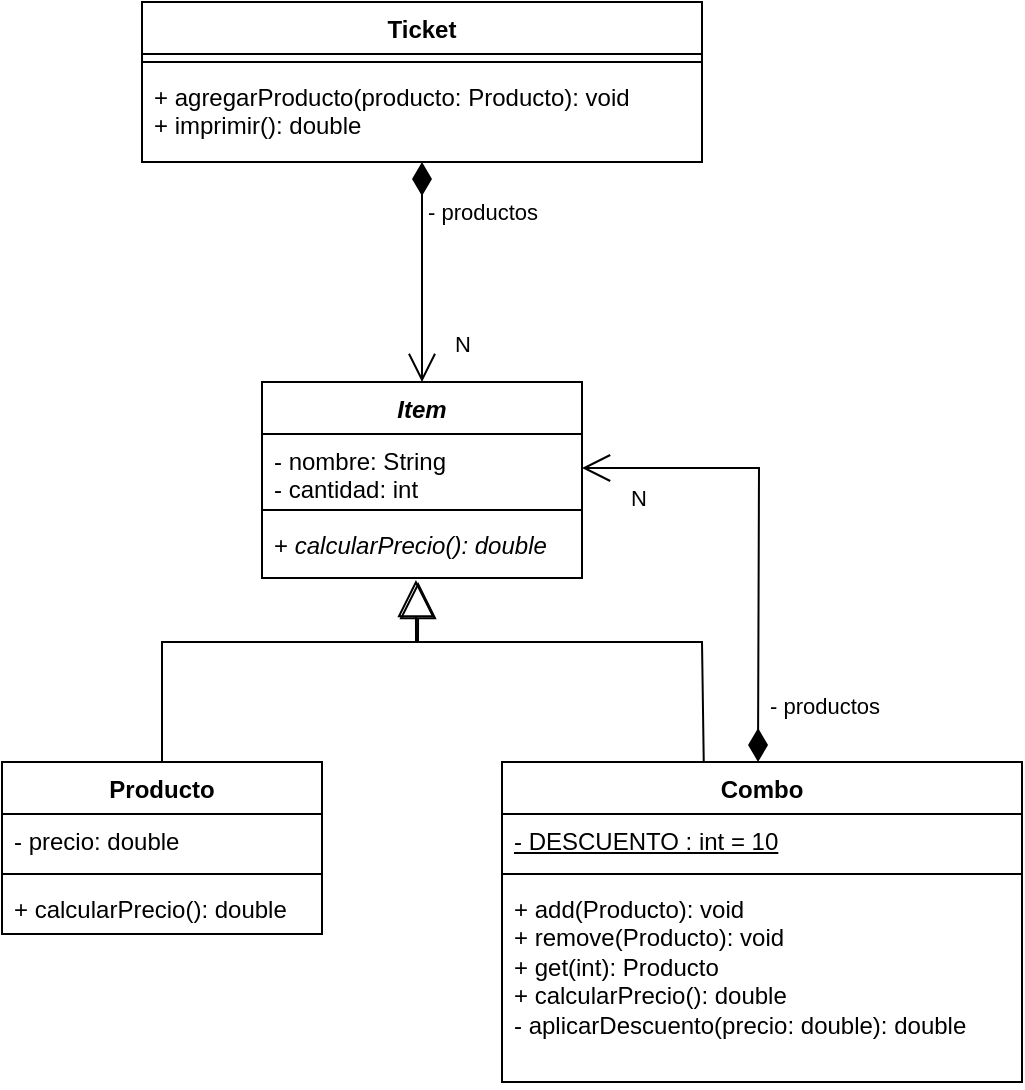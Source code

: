 <mxfile version="21.8.2" type="device">
  <diagram id="C5RBs43oDa-KdzZeNtuy" name="Page-1">
    <mxGraphModel dx="954" dy="549" grid="1" gridSize="10" guides="1" tooltips="1" connect="1" arrows="1" fold="1" page="1" pageScale="1" pageWidth="827" pageHeight="1169" math="0" shadow="0">
      <root>
        <mxCell id="WIyWlLk6GJQsqaUBKTNV-0" />
        <mxCell id="WIyWlLk6GJQsqaUBKTNV-1" parent="WIyWlLk6GJQsqaUBKTNV-0" />
        <mxCell id="hFOGOlqRif50VqdnHlU8-0" value="&lt;i&gt;Item&lt;/i&gt;" style="swimlane;fontStyle=1;align=center;verticalAlign=top;childLayout=stackLayout;horizontal=1;startSize=26;horizontalStack=0;resizeParent=1;resizeParentMax=0;resizeLast=0;collapsible=1;marginBottom=0;whiteSpace=wrap;html=1;" parent="WIyWlLk6GJQsqaUBKTNV-1" vertex="1">
          <mxGeometry x="350" y="200" width="160" height="98" as="geometry" />
        </mxCell>
        <mxCell id="hFOGOlqRif50VqdnHlU8-1" value="- nombre: String&lt;br&gt;- cantidad: int" style="text;strokeColor=none;fillColor=none;align=left;verticalAlign=top;spacingLeft=4;spacingRight=4;overflow=hidden;rotatable=0;points=[[0,0.5],[1,0.5]];portConstraint=eastwest;whiteSpace=wrap;html=1;" parent="hFOGOlqRif50VqdnHlU8-0" vertex="1">
          <mxGeometry y="26" width="160" height="34" as="geometry" />
        </mxCell>
        <mxCell id="hFOGOlqRif50VqdnHlU8-2" value="" style="line;strokeWidth=1;fillColor=none;align=left;verticalAlign=middle;spacingTop=-1;spacingLeft=3;spacingRight=3;rotatable=0;labelPosition=right;points=[];portConstraint=eastwest;strokeColor=inherit;" parent="hFOGOlqRif50VqdnHlU8-0" vertex="1">
          <mxGeometry y="60" width="160" height="8" as="geometry" />
        </mxCell>
        <mxCell id="hFOGOlqRif50VqdnHlU8-3" value="+&lt;i&gt; calcularPrecio(): double&lt;br&gt;&lt;/i&gt;" style="text;strokeColor=none;fillColor=none;align=left;verticalAlign=top;spacingLeft=4;spacingRight=4;overflow=hidden;rotatable=0;points=[[0,0.5],[1,0.5]];portConstraint=eastwest;whiteSpace=wrap;html=1;" parent="hFOGOlqRif50VqdnHlU8-0" vertex="1">
          <mxGeometry y="68" width="160" height="30" as="geometry" />
        </mxCell>
        <mxCell id="hFOGOlqRif50VqdnHlU8-4" value="Producto" style="swimlane;fontStyle=1;align=center;verticalAlign=top;childLayout=stackLayout;horizontal=1;startSize=26;horizontalStack=0;resizeParent=1;resizeParentMax=0;resizeLast=0;collapsible=1;marginBottom=0;whiteSpace=wrap;html=1;" parent="WIyWlLk6GJQsqaUBKTNV-1" vertex="1">
          <mxGeometry x="220" y="390" width="160" height="86" as="geometry" />
        </mxCell>
        <mxCell id="hFOGOlqRif50VqdnHlU8-5" value="- precio: double&amp;nbsp;" style="text;strokeColor=none;fillColor=none;align=left;verticalAlign=top;spacingLeft=4;spacingRight=4;overflow=hidden;rotatable=0;points=[[0,0.5],[1,0.5]];portConstraint=eastwest;whiteSpace=wrap;html=1;" parent="hFOGOlqRif50VqdnHlU8-4" vertex="1">
          <mxGeometry y="26" width="160" height="26" as="geometry" />
        </mxCell>
        <mxCell id="hFOGOlqRif50VqdnHlU8-6" value="" style="line;strokeWidth=1;fillColor=none;align=left;verticalAlign=middle;spacingTop=-1;spacingLeft=3;spacingRight=3;rotatable=0;labelPosition=right;points=[];portConstraint=eastwest;strokeColor=inherit;" parent="hFOGOlqRif50VqdnHlU8-4" vertex="1">
          <mxGeometry y="52" width="160" height="8" as="geometry" />
        </mxCell>
        <mxCell id="hFOGOlqRif50VqdnHlU8-7" value="+ calcularPrecio(): double" style="text;strokeColor=none;fillColor=none;align=left;verticalAlign=top;spacingLeft=4;spacingRight=4;overflow=hidden;rotatable=0;points=[[0,0.5],[1,0.5]];portConstraint=eastwest;whiteSpace=wrap;html=1;" parent="hFOGOlqRif50VqdnHlU8-4" vertex="1">
          <mxGeometry y="60" width="160" height="26" as="geometry" />
        </mxCell>
        <mxCell id="hFOGOlqRif50VqdnHlU8-8" value="Combo" style="swimlane;fontStyle=1;align=center;verticalAlign=top;childLayout=stackLayout;horizontal=1;startSize=26;horizontalStack=0;resizeParent=1;resizeParentMax=0;resizeLast=0;collapsible=1;marginBottom=0;whiteSpace=wrap;html=1;" parent="WIyWlLk6GJQsqaUBKTNV-1" vertex="1">
          <mxGeometry x="470" y="390" width="260" height="160" as="geometry" />
        </mxCell>
        <mxCell id="hFOGOlqRif50VqdnHlU8-9" value="&lt;u&gt;- DESCUENTO : int = 10&lt;/u&gt;&amp;nbsp;" style="text;strokeColor=none;fillColor=none;align=left;verticalAlign=top;spacingLeft=4;spacingRight=4;overflow=hidden;rotatable=0;points=[[0,0.5],[1,0.5]];portConstraint=eastwest;whiteSpace=wrap;html=1;" parent="hFOGOlqRif50VqdnHlU8-8" vertex="1">
          <mxGeometry y="26" width="260" height="26" as="geometry" />
        </mxCell>
        <mxCell id="hFOGOlqRif50VqdnHlU8-10" value="" style="line;strokeWidth=1;fillColor=none;align=left;verticalAlign=middle;spacingTop=-1;spacingLeft=3;spacingRight=3;rotatable=0;labelPosition=right;points=[];portConstraint=eastwest;strokeColor=inherit;" parent="hFOGOlqRif50VqdnHlU8-8" vertex="1">
          <mxGeometry y="52" width="260" height="8" as="geometry" />
        </mxCell>
        <mxCell id="hFOGOlqRif50VqdnHlU8-11" value="+ add(Producto): void&lt;br&gt;+ remove(Producto): void&lt;br&gt;+ get(int): Producto&lt;br&gt;+ calcularPrecio(): double&lt;br&gt;- aplicarDescuento(precio: double): double" style="text;strokeColor=none;fillColor=none;align=left;verticalAlign=top;spacingLeft=4;spacingRight=4;overflow=hidden;rotatable=0;points=[[0,0.5],[1,0.5]];portConstraint=eastwest;whiteSpace=wrap;html=1;" parent="hFOGOlqRif50VqdnHlU8-8" vertex="1">
          <mxGeometry y="60" width="260" height="100" as="geometry" />
        </mxCell>
        <mxCell id="hFOGOlqRif50VqdnHlU8-13" value="" style="endArrow=block;endSize=16;endFill=0;html=1;rounded=0;entryX=0.488;entryY=1.067;entryDx=0;entryDy=0;entryPerimeter=0;exitX=0.5;exitY=0;exitDx=0;exitDy=0;" parent="WIyWlLk6GJQsqaUBKTNV-1" source="hFOGOlqRif50VqdnHlU8-4" target="hFOGOlqRif50VqdnHlU8-3" edge="1">
          <mxGeometry width="160" relative="1" as="geometry">
            <mxPoint x="330.0" y="390" as="sourcePoint" />
            <mxPoint x="417.3" y="293" as="targetPoint" />
            <Array as="points">
              <mxPoint x="300" y="330" />
              <mxPoint x="428" y="330" />
            </Array>
          </mxGeometry>
        </mxCell>
        <mxCell id="hFOGOlqRif50VqdnHlU8-14" value="" style="endArrow=block;endSize=16;endFill=0;html=1;rounded=0;entryX=0.481;entryY=1.033;entryDx=0;entryDy=0;entryPerimeter=0;exitX=0.388;exitY=0;exitDx=0;exitDy=0;exitPerimeter=0;" parent="WIyWlLk6GJQsqaUBKTNV-1" source="hFOGOlqRif50VqdnHlU8-8" target="hFOGOlqRif50VqdnHlU8-3" edge="1">
          <mxGeometry width="160" relative="1" as="geometry">
            <mxPoint x="342" y="400" as="sourcePoint" />
            <mxPoint x="417" y="298" as="targetPoint" />
            <Array as="points">
              <mxPoint x="570" y="330" />
              <mxPoint x="427" y="330" />
            </Array>
          </mxGeometry>
        </mxCell>
        <mxCell id="hFOGOlqRif50VqdnHlU8-15" value="" style="endArrow=open;html=1;endSize=12;startArrow=diamondThin;startSize=14;startFill=1;edgeStyle=orthogonalEdgeStyle;align=left;verticalAlign=bottom;rounded=0;entryX=1;entryY=0.5;entryDx=0;entryDy=0;" parent="WIyWlLk6GJQsqaUBKTNV-1" target="hFOGOlqRif50VqdnHlU8-1" edge="1">
          <mxGeometry x="-1" y="3" relative="1" as="geometry">
            <mxPoint x="598" y="390" as="sourcePoint" />
            <mxPoint x="590" y="150" as="targetPoint" />
          </mxGeometry>
        </mxCell>
        <mxCell id="hFOGOlqRif50VqdnHlU8-16" value="N" style="edgeLabel;html=1;align=center;verticalAlign=middle;resizable=0;points=[];" parent="hFOGOlqRif50VqdnHlU8-15" vertex="1" connectable="0">
          <mxGeometry x="-0.642" y="-3" relative="1" as="geometry">
            <mxPoint x="-151" y="-167" as="offset" />
          </mxGeometry>
        </mxCell>
        <mxCell id="hFOGOlqRif50VqdnHlU8-17" value="- productos" style="edgeLabel;html=1;align=center;verticalAlign=middle;resizable=0;points=[];" parent="hFOGOlqRif50VqdnHlU8-15" vertex="1" connectable="0">
          <mxGeometry x="-0.082" y="-1" relative="1" as="geometry">
            <mxPoint x="31" y="80" as="offset" />
          </mxGeometry>
        </mxCell>
        <mxCell id="BwqbFVH-6mC94Sc0PxEY-0" value="Ticket" style="swimlane;fontStyle=1;align=center;verticalAlign=top;childLayout=stackLayout;horizontal=1;startSize=26;horizontalStack=0;resizeParent=1;resizeParentMax=0;resizeLast=0;collapsible=1;marginBottom=0;whiteSpace=wrap;html=1;" parent="WIyWlLk6GJQsqaUBKTNV-1" vertex="1">
          <mxGeometry x="290" y="10" width="280" height="80" as="geometry" />
        </mxCell>
        <mxCell id="BwqbFVH-6mC94Sc0PxEY-2" value="" style="line;strokeWidth=1;fillColor=none;align=left;verticalAlign=middle;spacingTop=-1;spacingLeft=3;spacingRight=3;rotatable=0;labelPosition=right;points=[];portConstraint=eastwest;strokeColor=inherit;" parent="BwqbFVH-6mC94Sc0PxEY-0" vertex="1">
          <mxGeometry y="26" width="280" height="8" as="geometry" />
        </mxCell>
        <mxCell id="BwqbFVH-6mC94Sc0PxEY-3" value="+ agregarProducto(producto: Producto): void&lt;br&gt;+ imprimir(): double" style="text;strokeColor=none;fillColor=none;align=left;verticalAlign=top;spacingLeft=4;spacingRight=4;overflow=hidden;rotatable=0;points=[[0,0.5],[1,0.5]];portConstraint=eastwest;whiteSpace=wrap;html=1;" parent="BwqbFVH-6mC94Sc0PxEY-0" vertex="1">
          <mxGeometry y="34" width="280" height="46" as="geometry" />
        </mxCell>
        <mxCell id="BwqbFVH-6mC94Sc0PxEY-11" value="" style="endArrow=open;html=1;endSize=12;startArrow=diamondThin;startSize=14;startFill=1;edgeStyle=orthogonalEdgeStyle;align=left;verticalAlign=bottom;rounded=0;entryX=0.5;entryY=0;entryDx=0;entryDy=0;exitX=0.5;exitY=1;exitDx=0;exitDy=0;exitPerimeter=0;" parent="WIyWlLk6GJQsqaUBKTNV-1" source="BwqbFVH-6mC94Sc0PxEY-3" target="hFOGOlqRif50VqdnHlU8-0" edge="1">
          <mxGeometry x="-1" y="3" relative="1" as="geometry">
            <mxPoint x="600" y="130" as="sourcePoint" />
            <mxPoint x="660" y="60" as="targetPoint" />
          </mxGeometry>
        </mxCell>
        <mxCell id="BwqbFVH-6mC94Sc0PxEY-13" value="- productos" style="edgeLabel;html=1;align=center;verticalAlign=middle;resizable=0;points=[];" parent="BwqbFVH-6mC94Sc0PxEY-11" connectable="0" vertex="1">
          <mxGeometry x="-0.082" y="-1" relative="1" as="geometry">
            <mxPoint x="31" y="-26" as="offset" />
          </mxGeometry>
        </mxCell>
        <mxCell id="BwqbFVH-6mC94Sc0PxEY-14" value="N" style="edgeLabel;html=1;align=center;verticalAlign=middle;resizable=0;points=[];" parent="WIyWlLk6GJQsqaUBKTNV-1" connectable="0" vertex="1">
          <mxGeometry x="560.002" y="260.0" as="geometry">
            <mxPoint x="-22" y="-2" as="offset" />
          </mxGeometry>
        </mxCell>
      </root>
    </mxGraphModel>
  </diagram>
</mxfile>
